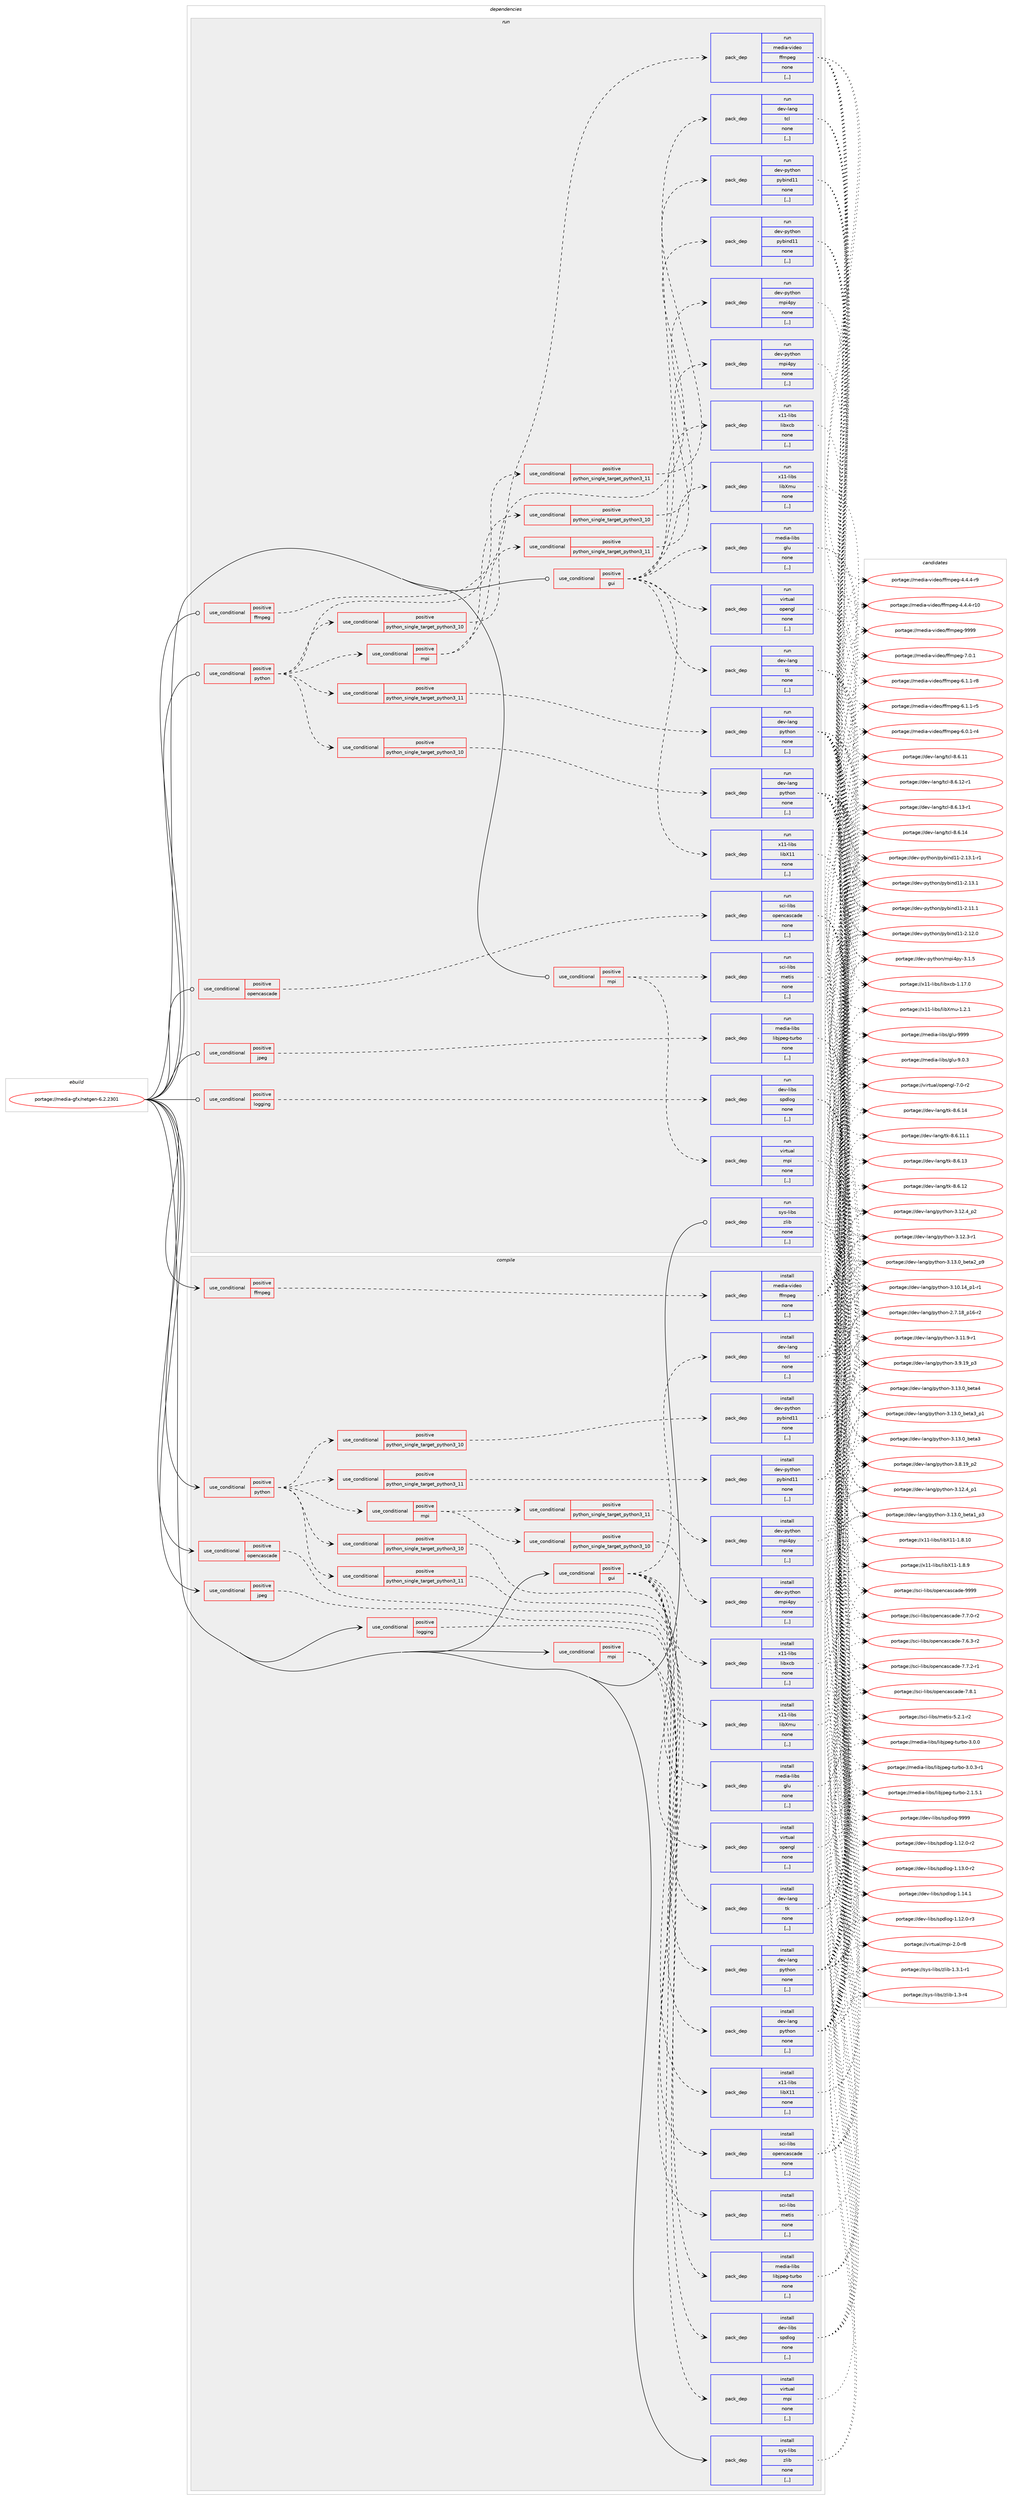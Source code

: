 digraph prolog {

# *************
# Graph options
# *************

newrank=true;
concentrate=true;
compound=true;
graph [rankdir=LR,fontname=Helvetica,fontsize=10,ranksep=1.5];#, ranksep=2.5, nodesep=0.2];
edge  [arrowhead=vee];
node  [fontname=Helvetica,fontsize=10];

# **********
# The ebuild
# **********

subgraph cluster_leftcol {
color=gray;
label=<<i>ebuild</i>>;
id [label="portage://media-gfx/netgen-6.2.2301", color=red, width=4, href="../media-gfx/netgen-6.2.2301.svg"];
}

# ****************
# The dependencies
# ****************

subgraph cluster_midcol {
color=gray;
label=<<i>dependencies</i>>;
subgraph cluster_compile {
fillcolor="#eeeeee";
style=filled;
label=<<i>compile</i>>;
subgraph cond73770 {
dependency292625 [label=<<TABLE BORDER="0" CELLBORDER="1" CELLSPACING="0" CELLPADDING="4"><TR><TD ROWSPAN="3" CELLPADDING="10">use_conditional</TD></TR><TR><TD>positive</TD></TR><TR><TD>ffmpeg</TD></TR></TABLE>>, shape=none, color=red];
subgraph pack216508 {
dependency292626 [label=<<TABLE BORDER="0" CELLBORDER="1" CELLSPACING="0" CELLPADDING="4" WIDTH="220"><TR><TD ROWSPAN="6" CELLPADDING="30">pack_dep</TD></TR><TR><TD WIDTH="110">install</TD></TR><TR><TD>media-video</TD></TR><TR><TD>ffmpeg</TD></TR><TR><TD>none</TD></TR><TR><TD>[,,]</TD></TR></TABLE>>, shape=none, color=blue];
}
dependency292625:e -> dependency292626:w [weight=20,style="dashed",arrowhead="vee"];
}
id:e -> dependency292625:w [weight=20,style="solid",arrowhead="vee"];
subgraph cond73771 {
dependency292627 [label=<<TABLE BORDER="0" CELLBORDER="1" CELLSPACING="0" CELLPADDING="4"><TR><TD ROWSPAN="3" CELLPADDING="10">use_conditional</TD></TR><TR><TD>positive</TD></TR><TR><TD>gui</TD></TR></TABLE>>, shape=none, color=red];
subgraph pack216509 {
dependency292628 [label=<<TABLE BORDER="0" CELLBORDER="1" CELLSPACING="0" CELLPADDING="4" WIDTH="220"><TR><TD ROWSPAN="6" CELLPADDING="30">pack_dep</TD></TR><TR><TD WIDTH="110">install</TD></TR><TR><TD>dev-lang</TD></TR><TR><TD>tcl</TD></TR><TR><TD>none</TD></TR><TR><TD>[,,]</TD></TR></TABLE>>, shape=none, color=blue];
}
dependency292627:e -> dependency292628:w [weight=20,style="dashed",arrowhead="vee"];
subgraph pack216510 {
dependency292629 [label=<<TABLE BORDER="0" CELLBORDER="1" CELLSPACING="0" CELLPADDING="4" WIDTH="220"><TR><TD ROWSPAN="6" CELLPADDING="30">pack_dep</TD></TR><TR><TD WIDTH="110">install</TD></TR><TR><TD>dev-lang</TD></TR><TR><TD>tk</TD></TR><TR><TD>none</TD></TR><TR><TD>[,,]</TD></TR></TABLE>>, shape=none, color=blue];
}
dependency292627:e -> dependency292629:w [weight=20,style="dashed",arrowhead="vee"];
subgraph pack216511 {
dependency292630 [label=<<TABLE BORDER="0" CELLBORDER="1" CELLSPACING="0" CELLPADDING="4" WIDTH="220"><TR><TD ROWSPAN="6" CELLPADDING="30">pack_dep</TD></TR><TR><TD WIDTH="110">install</TD></TR><TR><TD>media-libs</TD></TR><TR><TD>glu</TD></TR><TR><TD>none</TD></TR><TR><TD>[,,]</TD></TR></TABLE>>, shape=none, color=blue];
}
dependency292627:e -> dependency292630:w [weight=20,style="dashed",arrowhead="vee"];
subgraph pack216512 {
dependency292631 [label=<<TABLE BORDER="0" CELLBORDER="1" CELLSPACING="0" CELLPADDING="4" WIDTH="220"><TR><TD ROWSPAN="6" CELLPADDING="30">pack_dep</TD></TR><TR><TD WIDTH="110">install</TD></TR><TR><TD>virtual</TD></TR><TR><TD>opengl</TD></TR><TR><TD>none</TD></TR><TR><TD>[,,]</TD></TR></TABLE>>, shape=none, color=blue];
}
dependency292627:e -> dependency292631:w [weight=20,style="dashed",arrowhead="vee"];
subgraph pack216513 {
dependency292632 [label=<<TABLE BORDER="0" CELLBORDER="1" CELLSPACING="0" CELLPADDING="4" WIDTH="220"><TR><TD ROWSPAN="6" CELLPADDING="30">pack_dep</TD></TR><TR><TD WIDTH="110">install</TD></TR><TR><TD>x11-libs</TD></TR><TR><TD>libX11</TD></TR><TR><TD>none</TD></TR><TR><TD>[,,]</TD></TR></TABLE>>, shape=none, color=blue];
}
dependency292627:e -> dependency292632:w [weight=20,style="dashed",arrowhead="vee"];
subgraph pack216514 {
dependency292633 [label=<<TABLE BORDER="0" CELLBORDER="1" CELLSPACING="0" CELLPADDING="4" WIDTH="220"><TR><TD ROWSPAN="6" CELLPADDING="30">pack_dep</TD></TR><TR><TD WIDTH="110">install</TD></TR><TR><TD>x11-libs</TD></TR><TR><TD>libXmu</TD></TR><TR><TD>none</TD></TR><TR><TD>[,,]</TD></TR></TABLE>>, shape=none, color=blue];
}
dependency292627:e -> dependency292633:w [weight=20,style="dashed",arrowhead="vee"];
subgraph pack216515 {
dependency292634 [label=<<TABLE BORDER="0" CELLBORDER="1" CELLSPACING="0" CELLPADDING="4" WIDTH="220"><TR><TD ROWSPAN="6" CELLPADDING="30">pack_dep</TD></TR><TR><TD WIDTH="110">install</TD></TR><TR><TD>x11-libs</TD></TR><TR><TD>libxcb</TD></TR><TR><TD>none</TD></TR><TR><TD>[,,]</TD></TR></TABLE>>, shape=none, color=blue];
}
dependency292627:e -> dependency292634:w [weight=20,style="dashed",arrowhead="vee"];
}
id:e -> dependency292627:w [weight=20,style="solid",arrowhead="vee"];
subgraph cond73772 {
dependency292635 [label=<<TABLE BORDER="0" CELLBORDER="1" CELLSPACING="0" CELLPADDING="4"><TR><TD ROWSPAN="3" CELLPADDING="10">use_conditional</TD></TR><TR><TD>positive</TD></TR><TR><TD>jpeg</TD></TR></TABLE>>, shape=none, color=red];
subgraph pack216516 {
dependency292636 [label=<<TABLE BORDER="0" CELLBORDER="1" CELLSPACING="0" CELLPADDING="4" WIDTH="220"><TR><TD ROWSPAN="6" CELLPADDING="30">pack_dep</TD></TR><TR><TD WIDTH="110">install</TD></TR><TR><TD>media-libs</TD></TR><TR><TD>libjpeg-turbo</TD></TR><TR><TD>none</TD></TR><TR><TD>[,,]</TD></TR></TABLE>>, shape=none, color=blue];
}
dependency292635:e -> dependency292636:w [weight=20,style="dashed",arrowhead="vee"];
}
id:e -> dependency292635:w [weight=20,style="solid",arrowhead="vee"];
subgraph cond73773 {
dependency292637 [label=<<TABLE BORDER="0" CELLBORDER="1" CELLSPACING="0" CELLPADDING="4"><TR><TD ROWSPAN="3" CELLPADDING="10">use_conditional</TD></TR><TR><TD>positive</TD></TR><TR><TD>logging</TD></TR></TABLE>>, shape=none, color=red];
subgraph pack216517 {
dependency292638 [label=<<TABLE BORDER="0" CELLBORDER="1" CELLSPACING="0" CELLPADDING="4" WIDTH="220"><TR><TD ROWSPAN="6" CELLPADDING="30">pack_dep</TD></TR><TR><TD WIDTH="110">install</TD></TR><TR><TD>dev-libs</TD></TR><TR><TD>spdlog</TD></TR><TR><TD>none</TD></TR><TR><TD>[,,]</TD></TR></TABLE>>, shape=none, color=blue];
}
dependency292637:e -> dependency292638:w [weight=20,style="dashed",arrowhead="vee"];
}
id:e -> dependency292637:w [weight=20,style="solid",arrowhead="vee"];
subgraph cond73774 {
dependency292639 [label=<<TABLE BORDER="0" CELLBORDER="1" CELLSPACING="0" CELLPADDING="4"><TR><TD ROWSPAN="3" CELLPADDING="10">use_conditional</TD></TR><TR><TD>positive</TD></TR><TR><TD>mpi</TD></TR></TABLE>>, shape=none, color=red];
subgraph pack216518 {
dependency292640 [label=<<TABLE BORDER="0" CELLBORDER="1" CELLSPACING="0" CELLPADDING="4" WIDTH="220"><TR><TD ROWSPAN="6" CELLPADDING="30">pack_dep</TD></TR><TR><TD WIDTH="110">install</TD></TR><TR><TD>sci-libs</TD></TR><TR><TD>metis</TD></TR><TR><TD>none</TD></TR><TR><TD>[,,]</TD></TR></TABLE>>, shape=none, color=blue];
}
dependency292639:e -> dependency292640:w [weight=20,style="dashed",arrowhead="vee"];
subgraph pack216519 {
dependency292641 [label=<<TABLE BORDER="0" CELLBORDER="1" CELLSPACING="0" CELLPADDING="4" WIDTH="220"><TR><TD ROWSPAN="6" CELLPADDING="30">pack_dep</TD></TR><TR><TD WIDTH="110">install</TD></TR><TR><TD>virtual</TD></TR><TR><TD>mpi</TD></TR><TR><TD>none</TD></TR><TR><TD>[,,]</TD></TR></TABLE>>, shape=none, color=blue];
}
dependency292639:e -> dependency292641:w [weight=20,style="dashed",arrowhead="vee"];
}
id:e -> dependency292639:w [weight=20,style="solid",arrowhead="vee"];
subgraph cond73775 {
dependency292642 [label=<<TABLE BORDER="0" CELLBORDER="1" CELLSPACING="0" CELLPADDING="4"><TR><TD ROWSPAN="3" CELLPADDING="10">use_conditional</TD></TR><TR><TD>positive</TD></TR><TR><TD>opencascade</TD></TR></TABLE>>, shape=none, color=red];
subgraph pack216520 {
dependency292643 [label=<<TABLE BORDER="0" CELLBORDER="1" CELLSPACING="0" CELLPADDING="4" WIDTH="220"><TR><TD ROWSPAN="6" CELLPADDING="30">pack_dep</TD></TR><TR><TD WIDTH="110">install</TD></TR><TR><TD>sci-libs</TD></TR><TR><TD>opencascade</TD></TR><TR><TD>none</TD></TR><TR><TD>[,,]</TD></TR></TABLE>>, shape=none, color=blue];
}
dependency292642:e -> dependency292643:w [weight=20,style="dashed",arrowhead="vee"];
}
id:e -> dependency292642:w [weight=20,style="solid",arrowhead="vee"];
subgraph cond73776 {
dependency292644 [label=<<TABLE BORDER="0" CELLBORDER="1" CELLSPACING="0" CELLPADDING="4"><TR><TD ROWSPAN="3" CELLPADDING="10">use_conditional</TD></TR><TR><TD>positive</TD></TR><TR><TD>python</TD></TR></TABLE>>, shape=none, color=red];
subgraph cond73777 {
dependency292645 [label=<<TABLE BORDER="0" CELLBORDER="1" CELLSPACING="0" CELLPADDING="4"><TR><TD ROWSPAN="3" CELLPADDING="10">use_conditional</TD></TR><TR><TD>positive</TD></TR><TR><TD>python_single_target_python3_10</TD></TR></TABLE>>, shape=none, color=red];
subgraph pack216521 {
dependency292646 [label=<<TABLE BORDER="0" CELLBORDER="1" CELLSPACING="0" CELLPADDING="4" WIDTH="220"><TR><TD ROWSPAN="6" CELLPADDING="30">pack_dep</TD></TR><TR><TD WIDTH="110">install</TD></TR><TR><TD>dev-lang</TD></TR><TR><TD>python</TD></TR><TR><TD>none</TD></TR><TR><TD>[,,]</TD></TR></TABLE>>, shape=none, color=blue];
}
dependency292645:e -> dependency292646:w [weight=20,style="dashed",arrowhead="vee"];
}
dependency292644:e -> dependency292645:w [weight=20,style="dashed",arrowhead="vee"];
subgraph cond73778 {
dependency292647 [label=<<TABLE BORDER="0" CELLBORDER="1" CELLSPACING="0" CELLPADDING="4"><TR><TD ROWSPAN="3" CELLPADDING="10">use_conditional</TD></TR><TR><TD>positive</TD></TR><TR><TD>python_single_target_python3_11</TD></TR></TABLE>>, shape=none, color=red];
subgraph pack216522 {
dependency292648 [label=<<TABLE BORDER="0" CELLBORDER="1" CELLSPACING="0" CELLPADDING="4" WIDTH="220"><TR><TD ROWSPAN="6" CELLPADDING="30">pack_dep</TD></TR><TR><TD WIDTH="110">install</TD></TR><TR><TD>dev-lang</TD></TR><TR><TD>python</TD></TR><TR><TD>none</TD></TR><TR><TD>[,,]</TD></TR></TABLE>>, shape=none, color=blue];
}
dependency292647:e -> dependency292648:w [weight=20,style="dashed",arrowhead="vee"];
}
dependency292644:e -> dependency292647:w [weight=20,style="dashed",arrowhead="vee"];
subgraph cond73779 {
dependency292649 [label=<<TABLE BORDER="0" CELLBORDER="1" CELLSPACING="0" CELLPADDING="4"><TR><TD ROWSPAN="3" CELLPADDING="10">use_conditional</TD></TR><TR><TD>positive</TD></TR><TR><TD>python_single_target_python3_10</TD></TR></TABLE>>, shape=none, color=red];
subgraph pack216523 {
dependency292650 [label=<<TABLE BORDER="0" CELLBORDER="1" CELLSPACING="0" CELLPADDING="4" WIDTH="220"><TR><TD ROWSPAN="6" CELLPADDING="30">pack_dep</TD></TR><TR><TD WIDTH="110">install</TD></TR><TR><TD>dev-python</TD></TR><TR><TD>pybind11</TD></TR><TR><TD>none</TD></TR><TR><TD>[,,]</TD></TR></TABLE>>, shape=none, color=blue];
}
dependency292649:e -> dependency292650:w [weight=20,style="dashed",arrowhead="vee"];
}
dependency292644:e -> dependency292649:w [weight=20,style="dashed",arrowhead="vee"];
subgraph cond73780 {
dependency292651 [label=<<TABLE BORDER="0" CELLBORDER="1" CELLSPACING="0" CELLPADDING="4"><TR><TD ROWSPAN="3" CELLPADDING="10">use_conditional</TD></TR><TR><TD>positive</TD></TR><TR><TD>python_single_target_python3_11</TD></TR></TABLE>>, shape=none, color=red];
subgraph pack216524 {
dependency292652 [label=<<TABLE BORDER="0" CELLBORDER="1" CELLSPACING="0" CELLPADDING="4" WIDTH="220"><TR><TD ROWSPAN="6" CELLPADDING="30">pack_dep</TD></TR><TR><TD WIDTH="110">install</TD></TR><TR><TD>dev-python</TD></TR><TR><TD>pybind11</TD></TR><TR><TD>none</TD></TR><TR><TD>[,,]</TD></TR></TABLE>>, shape=none, color=blue];
}
dependency292651:e -> dependency292652:w [weight=20,style="dashed",arrowhead="vee"];
}
dependency292644:e -> dependency292651:w [weight=20,style="dashed",arrowhead="vee"];
subgraph cond73781 {
dependency292653 [label=<<TABLE BORDER="0" CELLBORDER="1" CELLSPACING="0" CELLPADDING="4"><TR><TD ROWSPAN="3" CELLPADDING="10">use_conditional</TD></TR><TR><TD>positive</TD></TR><TR><TD>mpi</TD></TR></TABLE>>, shape=none, color=red];
subgraph cond73782 {
dependency292654 [label=<<TABLE BORDER="0" CELLBORDER="1" CELLSPACING="0" CELLPADDING="4"><TR><TD ROWSPAN="3" CELLPADDING="10">use_conditional</TD></TR><TR><TD>positive</TD></TR><TR><TD>python_single_target_python3_10</TD></TR></TABLE>>, shape=none, color=red];
subgraph pack216525 {
dependency292655 [label=<<TABLE BORDER="0" CELLBORDER="1" CELLSPACING="0" CELLPADDING="4" WIDTH="220"><TR><TD ROWSPAN="6" CELLPADDING="30">pack_dep</TD></TR><TR><TD WIDTH="110">install</TD></TR><TR><TD>dev-python</TD></TR><TR><TD>mpi4py</TD></TR><TR><TD>none</TD></TR><TR><TD>[,,]</TD></TR></TABLE>>, shape=none, color=blue];
}
dependency292654:e -> dependency292655:w [weight=20,style="dashed",arrowhead="vee"];
}
dependency292653:e -> dependency292654:w [weight=20,style="dashed",arrowhead="vee"];
subgraph cond73783 {
dependency292656 [label=<<TABLE BORDER="0" CELLBORDER="1" CELLSPACING="0" CELLPADDING="4"><TR><TD ROWSPAN="3" CELLPADDING="10">use_conditional</TD></TR><TR><TD>positive</TD></TR><TR><TD>python_single_target_python3_11</TD></TR></TABLE>>, shape=none, color=red];
subgraph pack216526 {
dependency292657 [label=<<TABLE BORDER="0" CELLBORDER="1" CELLSPACING="0" CELLPADDING="4" WIDTH="220"><TR><TD ROWSPAN="6" CELLPADDING="30">pack_dep</TD></TR><TR><TD WIDTH="110">install</TD></TR><TR><TD>dev-python</TD></TR><TR><TD>mpi4py</TD></TR><TR><TD>none</TD></TR><TR><TD>[,,]</TD></TR></TABLE>>, shape=none, color=blue];
}
dependency292656:e -> dependency292657:w [weight=20,style="dashed",arrowhead="vee"];
}
dependency292653:e -> dependency292656:w [weight=20,style="dashed",arrowhead="vee"];
}
dependency292644:e -> dependency292653:w [weight=20,style="dashed",arrowhead="vee"];
}
id:e -> dependency292644:w [weight=20,style="solid",arrowhead="vee"];
subgraph pack216527 {
dependency292658 [label=<<TABLE BORDER="0" CELLBORDER="1" CELLSPACING="0" CELLPADDING="4" WIDTH="220"><TR><TD ROWSPAN="6" CELLPADDING="30">pack_dep</TD></TR><TR><TD WIDTH="110">install</TD></TR><TR><TD>sys-libs</TD></TR><TR><TD>zlib</TD></TR><TR><TD>none</TD></TR><TR><TD>[,,]</TD></TR></TABLE>>, shape=none, color=blue];
}
id:e -> dependency292658:w [weight=20,style="solid",arrowhead="vee"];
}
subgraph cluster_compileandrun {
fillcolor="#eeeeee";
style=filled;
label=<<i>compile and run</i>>;
}
subgraph cluster_run {
fillcolor="#eeeeee";
style=filled;
label=<<i>run</i>>;
subgraph cond73784 {
dependency292659 [label=<<TABLE BORDER="0" CELLBORDER="1" CELLSPACING="0" CELLPADDING="4"><TR><TD ROWSPAN="3" CELLPADDING="10">use_conditional</TD></TR><TR><TD>positive</TD></TR><TR><TD>ffmpeg</TD></TR></TABLE>>, shape=none, color=red];
subgraph pack216528 {
dependency292660 [label=<<TABLE BORDER="0" CELLBORDER="1" CELLSPACING="0" CELLPADDING="4" WIDTH="220"><TR><TD ROWSPAN="6" CELLPADDING="30">pack_dep</TD></TR><TR><TD WIDTH="110">run</TD></TR><TR><TD>media-video</TD></TR><TR><TD>ffmpeg</TD></TR><TR><TD>none</TD></TR><TR><TD>[,,]</TD></TR></TABLE>>, shape=none, color=blue];
}
dependency292659:e -> dependency292660:w [weight=20,style="dashed",arrowhead="vee"];
}
id:e -> dependency292659:w [weight=20,style="solid",arrowhead="odot"];
subgraph cond73785 {
dependency292661 [label=<<TABLE BORDER="0" CELLBORDER="1" CELLSPACING="0" CELLPADDING="4"><TR><TD ROWSPAN="3" CELLPADDING="10">use_conditional</TD></TR><TR><TD>positive</TD></TR><TR><TD>gui</TD></TR></TABLE>>, shape=none, color=red];
subgraph pack216529 {
dependency292662 [label=<<TABLE BORDER="0" CELLBORDER="1" CELLSPACING="0" CELLPADDING="4" WIDTH="220"><TR><TD ROWSPAN="6" CELLPADDING="30">pack_dep</TD></TR><TR><TD WIDTH="110">run</TD></TR><TR><TD>dev-lang</TD></TR><TR><TD>tcl</TD></TR><TR><TD>none</TD></TR><TR><TD>[,,]</TD></TR></TABLE>>, shape=none, color=blue];
}
dependency292661:e -> dependency292662:w [weight=20,style="dashed",arrowhead="vee"];
subgraph pack216530 {
dependency292663 [label=<<TABLE BORDER="0" CELLBORDER="1" CELLSPACING="0" CELLPADDING="4" WIDTH="220"><TR><TD ROWSPAN="6" CELLPADDING="30">pack_dep</TD></TR><TR><TD WIDTH="110">run</TD></TR><TR><TD>dev-lang</TD></TR><TR><TD>tk</TD></TR><TR><TD>none</TD></TR><TR><TD>[,,]</TD></TR></TABLE>>, shape=none, color=blue];
}
dependency292661:e -> dependency292663:w [weight=20,style="dashed",arrowhead="vee"];
subgraph pack216531 {
dependency292664 [label=<<TABLE BORDER="0" CELLBORDER="1" CELLSPACING="0" CELLPADDING="4" WIDTH="220"><TR><TD ROWSPAN="6" CELLPADDING="30">pack_dep</TD></TR><TR><TD WIDTH="110">run</TD></TR><TR><TD>media-libs</TD></TR><TR><TD>glu</TD></TR><TR><TD>none</TD></TR><TR><TD>[,,]</TD></TR></TABLE>>, shape=none, color=blue];
}
dependency292661:e -> dependency292664:w [weight=20,style="dashed",arrowhead="vee"];
subgraph pack216532 {
dependency292665 [label=<<TABLE BORDER="0" CELLBORDER="1" CELLSPACING="0" CELLPADDING="4" WIDTH="220"><TR><TD ROWSPAN="6" CELLPADDING="30">pack_dep</TD></TR><TR><TD WIDTH="110">run</TD></TR><TR><TD>virtual</TD></TR><TR><TD>opengl</TD></TR><TR><TD>none</TD></TR><TR><TD>[,,]</TD></TR></TABLE>>, shape=none, color=blue];
}
dependency292661:e -> dependency292665:w [weight=20,style="dashed",arrowhead="vee"];
subgraph pack216533 {
dependency292666 [label=<<TABLE BORDER="0" CELLBORDER="1" CELLSPACING="0" CELLPADDING="4" WIDTH="220"><TR><TD ROWSPAN="6" CELLPADDING="30">pack_dep</TD></TR><TR><TD WIDTH="110">run</TD></TR><TR><TD>x11-libs</TD></TR><TR><TD>libX11</TD></TR><TR><TD>none</TD></TR><TR><TD>[,,]</TD></TR></TABLE>>, shape=none, color=blue];
}
dependency292661:e -> dependency292666:w [weight=20,style="dashed",arrowhead="vee"];
subgraph pack216534 {
dependency292667 [label=<<TABLE BORDER="0" CELLBORDER="1" CELLSPACING="0" CELLPADDING="4" WIDTH="220"><TR><TD ROWSPAN="6" CELLPADDING="30">pack_dep</TD></TR><TR><TD WIDTH="110">run</TD></TR><TR><TD>x11-libs</TD></TR><TR><TD>libXmu</TD></TR><TR><TD>none</TD></TR><TR><TD>[,,]</TD></TR></TABLE>>, shape=none, color=blue];
}
dependency292661:e -> dependency292667:w [weight=20,style="dashed",arrowhead="vee"];
subgraph pack216535 {
dependency292668 [label=<<TABLE BORDER="0" CELLBORDER="1" CELLSPACING="0" CELLPADDING="4" WIDTH="220"><TR><TD ROWSPAN="6" CELLPADDING="30">pack_dep</TD></TR><TR><TD WIDTH="110">run</TD></TR><TR><TD>x11-libs</TD></TR><TR><TD>libxcb</TD></TR><TR><TD>none</TD></TR><TR><TD>[,,]</TD></TR></TABLE>>, shape=none, color=blue];
}
dependency292661:e -> dependency292668:w [weight=20,style="dashed",arrowhead="vee"];
}
id:e -> dependency292661:w [weight=20,style="solid",arrowhead="odot"];
subgraph cond73786 {
dependency292669 [label=<<TABLE BORDER="0" CELLBORDER="1" CELLSPACING="0" CELLPADDING="4"><TR><TD ROWSPAN="3" CELLPADDING="10">use_conditional</TD></TR><TR><TD>positive</TD></TR><TR><TD>jpeg</TD></TR></TABLE>>, shape=none, color=red];
subgraph pack216536 {
dependency292670 [label=<<TABLE BORDER="0" CELLBORDER="1" CELLSPACING="0" CELLPADDING="4" WIDTH="220"><TR><TD ROWSPAN="6" CELLPADDING="30">pack_dep</TD></TR><TR><TD WIDTH="110">run</TD></TR><TR><TD>media-libs</TD></TR><TR><TD>libjpeg-turbo</TD></TR><TR><TD>none</TD></TR><TR><TD>[,,]</TD></TR></TABLE>>, shape=none, color=blue];
}
dependency292669:e -> dependency292670:w [weight=20,style="dashed",arrowhead="vee"];
}
id:e -> dependency292669:w [weight=20,style="solid",arrowhead="odot"];
subgraph cond73787 {
dependency292671 [label=<<TABLE BORDER="0" CELLBORDER="1" CELLSPACING="0" CELLPADDING="4"><TR><TD ROWSPAN="3" CELLPADDING="10">use_conditional</TD></TR><TR><TD>positive</TD></TR><TR><TD>logging</TD></TR></TABLE>>, shape=none, color=red];
subgraph pack216537 {
dependency292672 [label=<<TABLE BORDER="0" CELLBORDER="1" CELLSPACING="0" CELLPADDING="4" WIDTH="220"><TR><TD ROWSPAN="6" CELLPADDING="30">pack_dep</TD></TR><TR><TD WIDTH="110">run</TD></TR><TR><TD>dev-libs</TD></TR><TR><TD>spdlog</TD></TR><TR><TD>none</TD></TR><TR><TD>[,,]</TD></TR></TABLE>>, shape=none, color=blue];
}
dependency292671:e -> dependency292672:w [weight=20,style="dashed",arrowhead="vee"];
}
id:e -> dependency292671:w [weight=20,style="solid",arrowhead="odot"];
subgraph cond73788 {
dependency292673 [label=<<TABLE BORDER="0" CELLBORDER="1" CELLSPACING="0" CELLPADDING="4"><TR><TD ROWSPAN="3" CELLPADDING="10">use_conditional</TD></TR><TR><TD>positive</TD></TR><TR><TD>mpi</TD></TR></TABLE>>, shape=none, color=red];
subgraph pack216538 {
dependency292674 [label=<<TABLE BORDER="0" CELLBORDER="1" CELLSPACING="0" CELLPADDING="4" WIDTH="220"><TR><TD ROWSPAN="6" CELLPADDING="30">pack_dep</TD></TR><TR><TD WIDTH="110">run</TD></TR><TR><TD>sci-libs</TD></TR><TR><TD>metis</TD></TR><TR><TD>none</TD></TR><TR><TD>[,,]</TD></TR></TABLE>>, shape=none, color=blue];
}
dependency292673:e -> dependency292674:w [weight=20,style="dashed",arrowhead="vee"];
subgraph pack216539 {
dependency292675 [label=<<TABLE BORDER="0" CELLBORDER="1" CELLSPACING="0" CELLPADDING="4" WIDTH="220"><TR><TD ROWSPAN="6" CELLPADDING="30">pack_dep</TD></TR><TR><TD WIDTH="110">run</TD></TR><TR><TD>virtual</TD></TR><TR><TD>mpi</TD></TR><TR><TD>none</TD></TR><TR><TD>[,,]</TD></TR></TABLE>>, shape=none, color=blue];
}
dependency292673:e -> dependency292675:w [weight=20,style="dashed",arrowhead="vee"];
}
id:e -> dependency292673:w [weight=20,style="solid",arrowhead="odot"];
subgraph cond73789 {
dependency292676 [label=<<TABLE BORDER="0" CELLBORDER="1" CELLSPACING="0" CELLPADDING="4"><TR><TD ROWSPAN="3" CELLPADDING="10">use_conditional</TD></TR><TR><TD>positive</TD></TR><TR><TD>opencascade</TD></TR></TABLE>>, shape=none, color=red];
subgraph pack216540 {
dependency292677 [label=<<TABLE BORDER="0" CELLBORDER="1" CELLSPACING="0" CELLPADDING="4" WIDTH="220"><TR><TD ROWSPAN="6" CELLPADDING="30">pack_dep</TD></TR><TR><TD WIDTH="110">run</TD></TR><TR><TD>sci-libs</TD></TR><TR><TD>opencascade</TD></TR><TR><TD>none</TD></TR><TR><TD>[,,]</TD></TR></TABLE>>, shape=none, color=blue];
}
dependency292676:e -> dependency292677:w [weight=20,style="dashed",arrowhead="vee"];
}
id:e -> dependency292676:w [weight=20,style="solid",arrowhead="odot"];
subgraph cond73790 {
dependency292678 [label=<<TABLE BORDER="0" CELLBORDER="1" CELLSPACING="0" CELLPADDING="4"><TR><TD ROWSPAN="3" CELLPADDING="10">use_conditional</TD></TR><TR><TD>positive</TD></TR><TR><TD>python</TD></TR></TABLE>>, shape=none, color=red];
subgraph cond73791 {
dependency292679 [label=<<TABLE BORDER="0" CELLBORDER="1" CELLSPACING="0" CELLPADDING="4"><TR><TD ROWSPAN="3" CELLPADDING="10">use_conditional</TD></TR><TR><TD>positive</TD></TR><TR><TD>python_single_target_python3_10</TD></TR></TABLE>>, shape=none, color=red];
subgraph pack216541 {
dependency292680 [label=<<TABLE BORDER="0" CELLBORDER="1" CELLSPACING="0" CELLPADDING="4" WIDTH="220"><TR><TD ROWSPAN="6" CELLPADDING="30">pack_dep</TD></TR><TR><TD WIDTH="110">run</TD></TR><TR><TD>dev-lang</TD></TR><TR><TD>python</TD></TR><TR><TD>none</TD></TR><TR><TD>[,,]</TD></TR></TABLE>>, shape=none, color=blue];
}
dependency292679:e -> dependency292680:w [weight=20,style="dashed",arrowhead="vee"];
}
dependency292678:e -> dependency292679:w [weight=20,style="dashed",arrowhead="vee"];
subgraph cond73792 {
dependency292681 [label=<<TABLE BORDER="0" CELLBORDER="1" CELLSPACING="0" CELLPADDING="4"><TR><TD ROWSPAN="3" CELLPADDING="10">use_conditional</TD></TR><TR><TD>positive</TD></TR><TR><TD>python_single_target_python3_11</TD></TR></TABLE>>, shape=none, color=red];
subgraph pack216542 {
dependency292682 [label=<<TABLE BORDER="0" CELLBORDER="1" CELLSPACING="0" CELLPADDING="4" WIDTH="220"><TR><TD ROWSPAN="6" CELLPADDING="30">pack_dep</TD></TR><TR><TD WIDTH="110">run</TD></TR><TR><TD>dev-lang</TD></TR><TR><TD>python</TD></TR><TR><TD>none</TD></TR><TR><TD>[,,]</TD></TR></TABLE>>, shape=none, color=blue];
}
dependency292681:e -> dependency292682:w [weight=20,style="dashed",arrowhead="vee"];
}
dependency292678:e -> dependency292681:w [weight=20,style="dashed",arrowhead="vee"];
subgraph cond73793 {
dependency292683 [label=<<TABLE BORDER="0" CELLBORDER="1" CELLSPACING="0" CELLPADDING="4"><TR><TD ROWSPAN="3" CELLPADDING="10">use_conditional</TD></TR><TR><TD>positive</TD></TR><TR><TD>python_single_target_python3_10</TD></TR></TABLE>>, shape=none, color=red];
subgraph pack216543 {
dependency292684 [label=<<TABLE BORDER="0" CELLBORDER="1" CELLSPACING="0" CELLPADDING="4" WIDTH="220"><TR><TD ROWSPAN="6" CELLPADDING="30">pack_dep</TD></TR><TR><TD WIDTH="110">run</TD></TR><TR><TD>dev-python</TD></TR><TR><TD>pybind11</TD></TR><TR><TD>none</TD></TR><TR><TD>[,,]</TD></TR></TABLE>>, shape=none, color=blue];
}
dependency292683:e -> dependency292684:w [weight=20,style="dashed",arrowhead="vee"];
}
dependency292678:e -> dependency292683:w [weight=20,style="dashed",arrowhead="vee"];
subgraph cond73794 {
dependency292685 [label=<<TABLE BORDER="0" CELLBORDER="1" CELLSPACING="0" CELLPADDING="4"><TR><TD ROWSPAN="3" CELLPADDING="10">use_conditional</TD></TR><TR><TD>positive</TD></TR><TR><TD>python_single_target_python3_11</TD></TR></TABLE>>, shape=none, color=red];
subgraph pack216544 {
dependency292686 [label=<<TABLE BORDER="0" CELLBORDER="1" CELLSPACING="0" CELLPADDING="4" WIDTH="220"><TR><TD ROWSPAN="6" CELLPADDING="30">pack_dep</TD></TR><TR><TD WIDTH="110">run</TD></TR><TR><TD>dev-python</TD></TR><TR><TD>pybind11</TD></TR><TR><TD>none</TD></TR><TR><TD>[,,]</TD></TR></TABLE>>, shape=none, color=blue];
}
dependency292685:e -> dependency292686:w [weight=20,style="dashed",arrowhead="vee"];
}
dependency292678:e -> dependency292685:w [weight=20,style="dashed",arrowhead="vee"];
subgraph cond73795 {
dependency292687 [label=<<TABLE BORDER="0" CELLBORDER="1" CELLSPACING="0" CELLPADDING="4"><TR><TD ROWSPAN="3" CELLPADDING="10">use_conditional</TD></TR><TR><TD>positive</TD></TR><TR><TD>mpi</TD></TR></TABLE>>, shape=none, color=red];
subgraph cond73796 {
dependency292688 [label=<<TABLE BORDER="0" CELLBORDER="1" CELLSPACING="0" CELLPADDING="4"><TR><TD ROWSPAN="3" CELLPADDING="10">use_conditional</TD></TR><TR><TD>positive</TD></TR><TR><TD>python_single_target_python3_10</TD></TR></TABLE>>, shape=none, color=red];
subgraph pack216545 {
dependency292689 [label=<<TABLE BORDER="0" CELLBORDER="1" CELLSPACING="0" CELLPADDING="4" WIDTH="220"><TR><TD ROWSPAN="6" CELLPADDING="30">pack_dep</TD></TR><TR><TD WIDTH="110">run</TD></TR><TR><TD>dev-python</TD></TR><TR><TD>mpi4py</TD></TR><TR><TD>none</TD></TR><TR><TD>[,,]</TD></TR></TABLE>>, shape=none, color=blue];
}
dependency292688:e -> dependency292689:w [weight=20,style="dashed",arrowhead="vee"];
}
dependency292687:e -> dependency292688:w [weight=20,style="dashed",arrowhead="vee"];
subgraph cond73797 {
dependency292690 [label=<<TABLE BORDER="0" CELLBORDER="1" CELLSPACING="0" CELLPADDING="4"><TR><TD ROWSPAN="3" CELLPADDING="10">use_conditional</TD></TR><TR><TD>positive</TD></TR><TR><TD>python_single_target_python3_11</TD></TR></TABLE>>, shape=none, color=red];
subgraph pack216546 {
dependency292691 [label=<<TABLE BORDER="0" CELLBORDER="1" CELLSPACING="0" CELLPADDING="4" WIDTH="220"><TR><TD ROWSPAN="6" CELLPADDING="30">pack_dep</TD></TR><TR><TD WIDTH="110">run</TD></TR><TR><TD>dev-python</TD></TR><TR><TD>mpi4py</TD></TR><TR><TD>none</TD></TR><TR><TD>[,,]</TD></TR></TABLE>>, shape=none, color=blue];
}
dependency292690:e -> dependency292691:w [weight=20,style="dashed",arrowhead="vee"];
}
dependency292687:e -> dependency292690:w [weight=20,style="dashed",arrowhead="vee"];
}
dependency292678:e -> dependency292687:w [weight=20,style="dashed",arrowhead="vee"];
}
id:e -> dependency292678:w [weight=20,style="solid",arrowhead="odot"];
subgraph pack216547 {
dependency292692 [label=<<TABLE BORDER="0" CELLBORDER="1" CELLSPACING="0" CELLPADDING="4" WIDTH="220"><TR><TD ROWSPAN="6" CELLPADDING="30">pack_dep</TD></TR><TR><TD WIDTH="110">run</TD></TR><TR><TD>sys-libs</TD></TR><TR><TD>zlib</TD></TR><TR><TD>none</TD></TR><TR><TD>[,,]</TD></TR></TABLE>>, shape=none, color=blue];
}
id:e -> dependency292692:w [weight=20,style="solid",arrowhead="odot"];
}
}

# **************
# The candidates
# **************

subgraph cluster_choices {
rank=same;
color=gray;
label=<<i>candidates</i>>;

subgraph choice216508 {
color=black;
nodesep=1;
choice1091011001059745118105100101111471021021091121011034557575757 [label="portage://media-video/ffmpeg-9999", color=red, width=4,href="../media-video/ffmpeg-9999.svg"];
choice109101100105974511810510010111147102102109112101103455546484649 [label="portage://media-video/ffmpeg-7.0.1", color=red, width=4,href="../media-video/ffmpeg-7.0.1.svg"];
choice1091011001059745118105100101111471021021091121011034554464946494511456 [label="portage://media-video/ffmpeg-6.1.1-r8", color=red, width=4,href="../media-video/ffmpeg-6.1.1-r8.svg"];
choice1091011001059745118105100101111471021021091121011034554464946494511453 [label="portage://media-video/ffmpeg-6.1.1-r5", color=red, width=4,href="../media-video/ffmpeg-6.1.1-r5.svg"];
choice1091011001059745118105100101111471021021091121011034554464846494511452 [label="portage://media-video/ffmpeg-6.0.1-r4", color=red, width=4,href="../media-video/ffmpeg-6.0.1-r4.svg"];
choice1091011001059745118105100101111471021021091121011034552465246524511457 [label="portage://media-video/ffmpeg-4.4.4-r9", color=red, width=4,href="../media-video/ffmpeg-4.4.4-r9.svg"];
choice109101100105974511810510010111147102102109112101103455246524652451144948 [label="portage://media-video/ffmpeg-4.4.4-r10", color=red, width=4,href="../media-video/ffmpeg-4.4.4-r10.svg"];
dependency292626:e -> choice1091011001059745118105100101111471021021091121011034557575757:w [style=dotted,weight="100"];
dependency292626:e -> choice109101100105974511810510010111147102102109112101103455546484649:w [style=dotted,weight="100"];
dependency292626:e -> choice1091011001059745118105100101111471021021091121011034554464946494511456:w [style=dotted,weight="100"];
dependency292626:e -> choice1091011001059745118105100101111471021021091121011034554464946494511453:w [style=dotted,weight="100"];
dependency292626:e -> choice1091011001059745118105100101111471021021091121011034554464846494511452:w [style=dotted,weight="100"];
dependency292626:e -> choice1091011001059745118105100101111471021021091121011034552465246524511457:w [style=dotted,weight="100"];
dependency292626:e -> choice109101100105974511810510010111147102102109112101103455246524652451144948:w [style=dotted,weight="100"];
}
subgraph choice216509 {
color=black;
nodesep=1;
choice1001011184510897110103471169910845564654464952 [label="portage://dev-lang/tcl-8.6.14", color=red, width=4,href="../dev-lang/tcl-8.6.14.svg"];
choice10010111845108971101034711699108455646544649514511449 [label="portage://dev-lang/tcl-8.6.13-r1", color=red, width=4,href="../dev-lang/tcl-8.6.13-r1.svg"];
choice10010111845108971101034711699108455646544649504511449 [label="portage://dev-lang/tcl-8.6.12-r1", color=red, width=4,href="../dev-lang/tcl-8.6.12-r1.svg"];
choice1001011184510897110103471169910845564654464949 [label="portage://dev-lang/tcl-8.6.11", color=red, width=4,href="../dev-lang/tcl-8.6.11.svg"];
dependency292628:e -> choice1001011184510897110103471169910845564654464952:w [style=dotted,weight="100"];
dependency292628:e -> choice10010111845108971101034711699108455646544649514511449:w [style=dotted,weight="100"];
dependency292628:e -> choice10010111845108971101034711699108455646544649504511449:w [style=dotted,weight="100"];
dependency292628:e -> choice1001011184510897110103471169910845564654464949:w [style=dotted,weight="100"];
}
subgraph choice216510 {
color=black;
nodesep=1;
choice10010111845108971101034711610745564654464952 [label="portage://dev-lang/tk-8.6.14", color=red, width=4,href="../dev-lang/tk-8.6.14.svg"];
choice10010111845108971101034711610745564654464951 [label="portage://dev-lang/tk-8.6.13", color=red, width=4,href="../dev-lang/tk-8.6.13.svg"];
choice10010111845108971101034711610745564654464950 [label="portage://dev-lang/tk-8.6.12", color=red, width=4,href="../dev-lang/tk-8.6.12.svg"];
choice100101118451089711010347116107455646544649494649 [label="portage://dev-lang/tk-8.6.11.1", color=red, width=4,href="../dev-lang/tk-8.6.11.1.svg"];
dependency292629:e -> choice10010111845108971101034711610745564654464952:w [style=dotted,weight="100"];
dependency292629:e -> choice10010111845108971101034711610745564654464951:w [style=dotted,weight="100"];
dependency292629:e -> choice10010111845108971101034711610745564654464950:w [style=dotted,weight="100"];
dependency292629:e -> choice100101118451089711010347116107455646544649494649:w [style=dotted,weight="100"];
}
subgraph choice216511 {
color=black;
nodesep=1;
choice109101100105974510810598115471031081174557575757 [label="portage://media-libs/glu-9999", color=red, width=4,href="../media-libs/glu-9999.svg"];
choice10910110010597451081059811547103108117455746484651 [label="portage://media-libs/glu-9.0.3", color=red, width=4,href="../media-libs/glu-9.0.3.svg"];
dependency292630:e -> choice109101100105974510810598115471031081174557575757:w [style=dotted,weight="100"];
dependency292630:e -> choice10910110010597451081059811547103108117455746484651:w [style=dotted,weight="100"];
}
subgraph choice216512 {
color=black;
nodesep=1;
choice1181051141161179710847111112101110103108455546484511450 [label="portage://virtual/opengl-7.0-r2", color=red, width=4,href="../virtual/opengl-7.0-r2.svg"];
dependency292631:e -> choice1181051141161179710847111112101110103108455546484511450:w [style=dotted,weight="100"];
}
subgraph choice216513 {
color=black;
nodesep=1;
choice12049494510810598115471081059888494945494656464948 [label="portage://x11-libs/libX11-1.8.10", color=red, width=4,href="../x11-libs/libX11-1.8.10.svg"];
choice120494945108105981154710810598884949454946564657 [label="portage://x11-libs/libX11-1.8.9", color=red, width=4,href="../x11-libs/libX11-1.8.9.svg"];
dependency292632:e -> choice12049494510810598115471081059888494945494656464948:w [style=dotted,weight="100"];
dependency292632:e -> choice120494945108105981154710810598884949454946564657:w [style=dotted,weight="100"];
}
subgraph choice216514 {
color=black;
nodesep=1;
choice12049494510810598115471081059888109117454946504649 [label="portage://x11-libs/libXmu-1.2.1", color=red, width=4,href="../x11-libs/libXmu-1.2.1.svg"];
dependency292633:e -> choice12049494510810598115471081059888109117454946504649:w [style=dotted,weight="100"];
}
subgraph choice216515 {
color=black;
nodesep=1;
choice120494945108105981154710810598120999845494649554648 [label="portage://x11-libs/libxcb-1.17.0", color=red, width=4,href="../x11-libs/libxcb-1.17.0.svg"];
dependency292634:e -> choice120494945108105981154710810598120999845494649554648:w [style=dotted,weight="100"];
}
subgraph choice216516 {
color=black;
nodesep=1;
choice109101100105974510810598115471081059810611210110345116117114981114551464846514511449 [label="portage://media-libs/libjpeg-turbo-3.0.3-r1", color=red, width=4,href="../media-libs/libjpeg-turbo-3.0.3-r1.svg"];
choice10910110010597451081059811547108105981061121011034511611711498111455146484648 [label="portage://media-libs/libjpeg-turbo-3.0.0", color=red, width=4,href="../media-libs/libjpeg-turbo-3.0.0.svg"];
choice109101100105974510810598115471081059810611210110345116117114981114550464946534649 [label="portage://media-libs/libjpeg-turbo-2.1.5.1", color=red, width=4,href="../media-libs/libjpeg-turbo-2.1.5.1.svg"];
dependency292636:e -> choice109101100105974510810598115471081059810611210110345116117114981114551464846514511449:w [style=dotted,weight="100"];
dependency292636:e -> choice10910110010597451081059811547108105981061121011034511611711498111455146484648:w [style=dotted,weight="100"];
dependency292636:e -> choice109101100105974510810598115471081059810611210110345116117114981114550464946534649:w [style=dotted,weight="100"];
}
subgraph choice216517 {
color=black;
nodesep=1;
choice1001011184510810598115471151121001081111034557575757 [label="portage://dev-libs/spdlog-9999", color=red, width=4,href="../dev-libs/spdlog-9999.svg"];
choice10010111845108105981154711511210010811110345494649524649 [label="portage://dev-libs/spdlog-1.14.1", color=red, width=4,href="../dev-libs/spdlog-1.14.1.svg"];
choice100101118451081059811547115112100108111103454946495146484511450 [label="portage://dev-libs/spdlog-1.13.0-r2", color=red, width=4,href="../dev-libs/spdlog-1.13.0-r2.svg"];
choice100101118451081059811547115112100108111103454946495046484511451 [label="portage://dev-libs/spdlog-1.12.0-r3", color=red, width=4,href="../dev-libs/spdlog-1.12.0-r3.svg"];
choice100101118451081059811547115112100108111103454946495046484511450 [label="portage://dev-libs/spdlog-1.12.0-r2", color=red, width=4,href="../dev-libs/spdlog-1.12.0-r2.svg"];
dependency292638:e -> choice1001011184510810598115471151121001081111034557575757:w [style=dotted,weight="100"];
dependency292638:e -> choice10010111845108105981154711511210010811110345494649524649:w [style=dotted,weight="100"];
dependency292638:e -> choice100101118451081059811547115112100108111103454946495146484511450:w [style=dotted,weight="100"];
dependency292638:e -> choice100101118451081059811547115112100108111103454946495046484511451:w [style=dotted,weight="100"];
dependency292638:e -> choice100101118451081059811547115112100108111103454946495046484511450:w [style=dotted,weight="100"];
}
subgraph choice216518 {
color=black;
nodesep=1;
choice115991054510810598115471091011161051154553465046494511450 [label="portage://sci-libs/metis-5.2.1-r2", color=red, width=4,href="../sci-libs/metis-5.2.1-r2.svg"];
dependency292640:e -> choice115991054510810598115471091011161051154553465046494511450:w [style=dotted,weight="100"];
}
subgraph choice216519 {
color=black;
nodesep=1;
choice1181051141161179710847109112105455046484511456 [label="portage://virtual/mpi-2.0-r8", color=red, width=4,href="../virtual/mpi-2.0-r8.svg"];
dependency292641:e -> choice1181051141161179710847109112105455046484511456:w [style=dotted,weight="100"];
}
subgraph choice216520 {
color=black;
nodesep=1;
choice11599105451081059811547111112101110999711599971001014557575757 [label="portage://sci-libs/opencascade-9999", color=red, width=4,href="../sci-libs/opencascade-9999.svg"];
choice1159910545108105981154711111210111099971159997100101455546564649 [label="portage://sci-libs/opencascade-7.8.1", color=red, width=4,href="../sci-libs/opencascade-7.8.1.svg"];
choice11599105451081059811547111112101110999711599971001014555465546504511449 [label="portage://sci-libs/opencascade-7.7.2-r1", color=red, width=4,href="../sci-libs/opencascade-7.7.2-r1.svg"];
choice11599105451081059811547111112101110999711599971001014555465546484511450 [label="portage://sci-libs/opencascade-7.7.0-r2", color=red, width=4,href="../sci-libs/opencascade-7.7.0-r2.svg"];
choice11599105451081059811547111112101110999711599971001014555465446514511450 [label="portage://sci-libs/opencascade-7.6.3-r2", color=red, width=4,href="../sci-libs/opencascade-7.6.3-r2.svg"];
dependency292643:e -> choice11599105451081059811547111112101110999711599971001014557575757:w [style=dotted,weight="100"];
dependency292643:e -> choice1159910545108105981154711111210111099971159997100101455546564649:w [style=dotted,weight="100"];
dependency292643:e -> choice11599105451081059811547111112101110999711599971001014555465546504511449:w [style=dotted,weight="100"];
dependency292643:e -> choice11599105451081059811547111112101110999711599971001014555465546484511450:w [style=dotted,weight="100"];
dependency292643:e -> choice11599105451081059811547111112101110999711599971001014555465446514511450:w [style=dotted,weight="100"];
}
subgraph choice216521 {
color=black;
nodesep=1;
choice1001011184510897110103471121211161041111104551464951464895981011169752 [label="portage://dev-lang/python-3.13.0_beta4", color=red, width=4,href="../dev-lang/python-3.13.0_beta4.svg"];
choice10010111845108971101034711212111610411111045514649514648959810111697519511249 [label="portage://dev-lang/python-3.13.0_beta3_p1", color=red, width=4,href="../dev-lang/python-3.13.0_beta3_p1.svg"];
choice1001011184510897110103471121211161041111104551464951464895981011169751 [label="portage://dev-lang/python-3.13.0_beta3", color=red, width=4,href="../dev-lang/python-3.13.0_beta3.svg"];
choice10010111845108971101034711212111610411111045514649514648959810111697509511257 [label="portage://dev-lang/python-3.13.0_beta2_p9", color=red, width=4,href="../dev-lang/python-3.13.0_beta2_p9.svg"];
choice10010111845108971101034711212111610411111045514649514648959810111697499511251 [label="portage://dev-lang/python-3.13.0_beta1_p3", color=red, width=4,href="../dev-lang/python-3.13.0_beta1_p3.svg"];
choice100101118451089711010347112121116104111110455146495046529511250 [label="portage://dev-lang/python-3.12.4_p2", color=red, width=4,href="../dev-lang/python-3.12.4_p2.svg"];
choice100101118451089711010347112121116104111110455146495046529511249 [label="portage://dev-lang/python-3.12.4_p1", color=red, width=4,href="../dev-lang/python-3.12.4_p1.svg"];
choice100101118451089711010347112121116104111110455146495046514511449 [label="portage://dev-lang/python-3.12.3-r1", color=red, width=4,href="../dev-lang/python-3.12.3-r1.svg"];
choice100101118451089711010347112121116104111110455146494946574511449 [label="portage://dev-lang/python-3.11.9-r1", color=red, width=4,href="../dev-lang/python-3.11.9-r1.svg"];
choice100101118451089711010347112121116104111110455146494846495295112494511449 [label="portage://dev-lang/python-3.10.14_p1-r1", color=red, width=4,href="../dev-lang/python-3.10.14_p1-r1.svg"];
choice100101118451089711010347112121116104111110455146574649579511251 [label="portage://dev-lang/python-3.9.19_p3", color=red, width=4,href="../dev-lang/python-3.9.19_p3.svg"];
choice100101118451089711010347112121116104111110455146564649579511250 [label="portage://dev-lang/python-3.8.19_p2", color=red, width=4,href="../dev-lang/python-3.8.19_p2.svg"];
choice100101118451089711010347112121116104111110455046554649569511249544511450 [label="portage://dev-lang/python-2.7.18_p16-r2", color=red, width=4,href="../dev-lang/python-2.7.18_p16-r2.svg"];
dependency292646:e -> choice1001011184510897110103471121211161041111104551464951464895981011169752:w [style=dotted,weight="100"];
dependency292646:e -> choice10010111845108971101034711212111610411111045514649514648959810111697519511249:w [style=dotted,weight="100"];
dependency292646:e -> choice1001011184510897110103471121211161041111104551464951464895981011169751:w [style=dotted,weight="100"];
dependency292646:e -> choice10010111845108971101034711212111610411111045514649514648959810111697509511257:w [style=dotted,weight="100"];
dependency292646:e -> choice10010111845108971101034711212111610411111045514649514648959810111697499511251:w [style=dotted,weight="100"];
dependency292646:e -> choice100101118451089711010347112121116104111110455146495046529511250:w [style=dotted,weight="100"];
dependency292646:e -> choice100101118451089711010347112121116104111110455146495046529511249:w [style=dotted,weight="100"];
dependency292646:e -> choice100101118451089711010347112121116104111110455146495046514511449:w [style=dotted,weight="100"];
dependency292646:e -> choice100101118451089711010347112121116104111110455146494946574511449:w [style=dotted,weight="100"];
dependency292646:e -> choice100101118451089711010347112121116104111110455146494846495295112494511449:w [style=dotted,weight="100"];
dependency292646:e -> choice100101118451089711010347112121116104111110455146574649579511251:w [style=dotted,weight="100"];
dependency292646:e -> choice100101118451089711010347112121116104111110455146564649579511250:w [style=dotted,weight="100"];
dependency292646:e -> choice100101118451089711010347112121116104111110455046554649569511249544511450:w [style=dotted,weight="100"];
}
subgraph choice216522 {
color=black;
nodesep=1;
choice1001011184510897110103471121211161041111104551464951464895981011169752 [label="portage://dev-lang/python-3.13.0_beta4", color=red, width=4,href="../dev-lang/python-3.13.0_beta4.svg"];
choice10010111845108971101034711212111610411111045514649514648959810111697519511249 [label="portage://dev-lang/python-3.13.0_beta3_p1", color=red, width=4,href="../dev-lang/python-3.13.0_beta3_p1.svg"];
choice1001011184510897110103471121211161041111104551464951464895981011169751 [label="portage://dev-lang/python-3.13.0_beta3", color=red, width=4,href="../dev-lang/python-3.13.0_beta3.svg"];
choice10010111845108971101034711212111610411111045514649514648959810111697509511257 [label="portage://dev-lang/python-3.13.0_beta2_p9", color=red, width=4,href="../dev-lang/python-3.13.0_beta2_p9.svg"];
choice10010111845108971101034711212111610411111045514649514648959810111697499511251 [label="portage://dev-lang/python-3.13.0_beta1_p3", color=red, width=4,href="../dev-lang/python-3.13.0_beta1_p3.svg"];
choice100101118451089711010347112121116104111110455146495046529511250 [label="portage://dev-lang/python-3.12.4_p2", color=red, width=4,href="../dev-lang/python-3.12.4_p2.svg"];
choice100101118451089711010347112121116104111110455146495046529511249 [label="portage://dev-lang/python-3.12.4_p1", color=red, width=4,href="../dev-lang/python-3.12.4_p1.svg"];
choice100101118451089711010347112121116104111110455146495046514511449 [label="portage://dev-lang/python-3.12.3-r1", color=red, width=4,href="../dev-lang/python-3.12.3-r1.svg"];
choice100101118451089711010347112121116104111110455146494946574511449 [label="portage://dev-lang/python-3.11.9-r1", color=red, width=4,href="../dev-lang/python-3.11.9-r1.svg"];
choice100101118451089711010347112121116104111110455146494846495295112494511449 [label="portage://dev-lang/python-3.10.14_p1-r1", color=red, width=4,href="../dev-lang/python-3.10.14_p1-r1.svg"];
choice100101118451089711010347112121116104111110455146574649579511251 [label="portage://dev-lang/python-3.9.19_p3", color=red, width=4,href="../dev-lang/python-3.9.19_p3.svg"];
choice100101118451089711010347112121116104111110455146564649579511250 [label="portage://dev-lang/python-3.8.19_p2", color=red, width=4,href="../dev-lang/python-3.8.19_p2.svg"];
choice100101118451089711010347112121116104111110455046554649569511249544511450 [label="portage://dev-lang/python-2.7.18_p16-r2", color=red, width=4,href="../dev-lang/python-2.7.18_p16-r2.svg"];
dependency292648:e -> choice1001011184510897110103471121211161041111104551464951464895981011169752:w [style=dotted,weight="100"];
dependency292648:e -> choice10010111845108971101034711212111610411111045514649514648959810111697519511249:w [style=dotted,weight="100"];
dependency292648:e -> choice1001011184510897110103471121211161041111104551464951464895981011169751:w [style=dotted,weight="100"];
dependency292648:e -> choice10010111845108971101034711212111610411111045514649514648959810111697509511257:w [style=dotted,weight="100"];
dependency292648:e -> choice10010111845108971101034711212111610411111045514649514648959810111697499511251:w [style=dotted,weight="100"];
dependency292648:e -> choice100101118451089711010347112121116104111110455146495046529511250:w [style=dotted,weight="100"];
dependency292648:e -> choice100101118451089711010347112121116104111110455146495046529511249:w [style=dotted,weight="100"];
dependency292648:e -> choice100101118451089711010347112121116104111110455146495046514511449:w [style=dotted,weight="100"];
dependency292648:e -> choice100101118451089711010347112121116104111110455146494946574511449:w [style=dotted,weight="100"];
dependency292648:e -> choice100101118451089711010347112121116104111110455146494846495295112494511449:w [style=dotted,weight="100"];
dependency292648:e -> choice100101118451089711010347112121116104111110455146574649579511251:w [style=dotted,weight="100"];
dependency292648:e -> choice100101118451089711010347112121116104111110455146564649579511250:w [style=dotted,weight="100"];
dependency292648:e -> choice100101118451089711010347112121116104111110455046554649569511249544511450:w [style=dotted,weight="100"];
}
subgraph choice216523 {
color=black;
nodesep=1;
choice1001011184511212111610411111047112121981051101004949455046495146494511449 [label="portage://dev-python/pybind11-2.13.1-r1", color=red, width=4,href="../dev-python/pybind11-2.13.1-r1.svg"];
choice100101118451121211161041111104711212198105110100494945504649514649 [label="portage://dev-python/pybind11-2.13.1", color=red, width=4,href="../dev-python/pybind11-2.13.1.svg"];
choice100101118451121211161041111104711212198105110100494945504649504648 [label="portage://dev-python/pybind11-2.12.0", color=red, width=4,href="../dev-python/pybind11-2.12.0.svg"];
choice100101118451121211161041111104711212198105110100494945504649494649 [label="portage://dev-python/pybind11-2.11.1", color=red, width=4,href="../dev-python/pybind11-2.11.1.svg"];
dependency292650:e -> choice1001011184511212111610411111047112121981051101004949455046495146494511449:w [style=dotted,weight="100"];
dependency292650:e -> choice100101118451121211161041111104711212198105110100494945504649514649:w [style=dotted,weight="100"];
dependency292650:e -> choice100101118451121211161041111104711212198105110100494945504649504648:w [style=dotted,weight="100"];
dependency292650:e -> choice100101118451121211161041111104711212198105110100494945504649494649:w [style=dotted,weight="100"];
}
subgraph choice216524 {
color=black;
nodesep=1;
choice1001011184511212111610411111047112121981051101004949455046495146494511449 [label="portage://dev-python/pybind11-2.13.1-r1", color=red, width=4,href="../dev-python/pybind11-2.13.1-r1.svg"];
choice100101118451121211161041111104711212198105110100494945504649514649 [label="portage://dev-python/pybind11-2.13.1", color=red, width=4,href="../dev-python/pybind11-2.13.1.svg"];
choice100101118451121211161041111104711212198105110100494945504649504648 [label="portage://dev-python/pybind11-2.12.0", color=red, width=4,href="../dev-python/pybind11-2.12.0.svg"];
choice100101118451121211161041111104711212198105110100494945504649494649 [label="portage://dev-python/pybind11-2.11.1", color=red, width=4,href="../dev-python/pybind11-2.11.1.svg"];
dependency292652:e -> choice1001011184511212111610411111047112121981051101004949455046495146494511449:w [style=dotted,weight="100"];
dependency292652:e -> choice100101118451121211161041111104711212198105110100494945504649514649:w [style=dotted,weight="100"];
dependency292652:e -> choice100101118451121211161041111104711212198105110100494945504649504648:w [style=dotted,weight="100"];
dependency292652:e -> choice100101118451121211161041111104711212198105110100494945504649494649:w [style=dotted,weight="100"];
}
subgraph choice216525 {
color=black;
nodesep=1;
choice100101118451121211161041111104710911210552112121455146494653 [label="portage://dev-python/mpi4py-3.1.5", color=red, width=4,href="../dev-python/mpi4py-3.1.5.svg"];
dependency292655:e -> choice100101118451121211161041111104710911210552112121455146494653:w [style=dotted,weight="100"];
}
subgraph choice216526 {
color=black;
nodesep=1;
choice100101118451121211161041111104710911210552112121455146494653 [label="portage://dev-python/mpi4py-3.1.5", color=red, width=4,href="../dev-python/mpi4py-3.1.5.svg"];
dependency292657:e -> choice100101118451121211161041111104710911210552112121455146494653:w [style=dotted,weight="100"];
}
subgraph choice216527 {
color=black;
nodesep=1;
choice115121115451081059811547122108105984549465146494511449 [label="portage://sys-libs/zlib-1.3.1-r1", color=red, width=4,href="../sys-libs/zlib-1.3.1-r1.svg"];
choice11512111545108105981154712210810598454946514511452 [label="portage://sys-libs/zlib-1.3-r4", color=red, width=4,href="../sys-libs/zlib-1.3-r4.svg"];
dependency292658:e -> choice115121115451081059811547122108105984549465146494511449:w [style=dotted,weight="100"];
dependency292658:e -> choice11512111545108105981154712210810598454946514511452:w [style=dotted,weight="100"];
}
subgraph choice216528 {
color=black;
nodesep=1;
choice1091011001059745118105100101111471021021091121011034557575757 [label="portage://media-video/ffmpeg-9999", color=red, width=4,href="../media-video/ffmpeg-9999.svg"];
choice109101100105974511810510010111147102102109112101103455546484649 [label="portage://media-video/ffmpeg-7.0.1", color=red, width=4,href="../media-video/ffmpeg-7.0.1.svg"];
choice1091011001059745118105100101111471021021091121011034554464946494511456 [label="portage://media-video/ffmpeg-6.1.1-r8", color=red, width=4,href="../media-video/ffmpeg-6.1.1-r8.svg"];
choice1091011001059745118105100101111471021021091121011034554464946494511453 [label="portage://media-video/ffmpeg-6.1.1-r5", color=red, width=4,href="../media-video/ffmpeg-6.1.1-r5.svg"];
choice1091011001059745118105100101111471021021091121011034554464846494511452 [label="portage://media-video/ffmpeg-6.0.1-r4", color=red, width=4,href="../media-video/ffmpeg-6.0.1-r4.svg"];
choice1091011001059745118105100101111471021021091121011034552465246524511457 [label="portage://media-video/ffmpeg-4.4.4-r9", color=red, width=4,href="../media-video/ffmpeg-4.4.4-r9.svg"];
choice109101100105974511810510010111147102102109112101103455246524652451144948 [label="portage://media-video/ffmpeg-4.4.4-r10", color=red, width=4,href="../media-video/ffmpeg-4.4.4-r10.svg"];
dependency292660:e -> choice1091011001059745118105100101111471021021091121011034557575757:w [style=dotted,weight="100"];
dependency292660:e -> choice109101100105974511810510010111147102102109112101103455546484649:w [style=dotted,weight="100"];
dependency292660:e -> choice1091011001059745118105100101111471021021091121011034554464946494511456:w [style=dotted,weight="100"];
dependency292660:e -> choice1091011001059745118105100101111471021021091121011034554464946494511453:w [style=dotted,weight="100"];
dependency292660:e -> choice1091011001059745118105100101111471021021091121011034554464846494511452:w [style=dotted,weight="100"];
dependency292660:e -> choice1091011001059745118105100101111471021021091121011034552465246524511457:w [style=dotted,weight="100"];
dependency292660:e -> choice109101100105974511810510010111147102102109112101103455246524652451144948:w [style=dotted,weight="100"];
}
subgraph choice216529 {
color=black;
nodesep=1;
choice1001011184510897110103471169910845564654464952 [label="portage://dev-lang/tcl-8.6.14", color=red, width=4,href="../dev-lang/tcl-8.6.14.svg"];
choice10010111845108971101034711699108455646544649514511449 [label="portage://dev-lang/tcl-8.6.13-r1", color=red, width=4,href="../dev-lang/tcl-8.6.13-r1.svg"];
choice10010111845108971101034711699108455646544649504511449 [label="portage://dev-lang/tcl-8.6.12-r1", color=red, width=4,href="../dev-lang/tcl-8.6.12-r1.svg"];
choice1001011184510897110103471169910845564654464949 [label="portage://dev-lang/tcl-8.6.11", color=red, width=4,href="../dev-lang/tcl-8.6.11.svg"];
dependency292662:e -> choice1001011184510897110103471169910845564654464952:w [style=dotted,weight="100"];
dependency292662:e -> choice10010111845108971101034711699108455646544649514511449:w [style=dotted,weight="100"];
dependency292662:e -> choice10010111845108971101034711699108455646544649504511449:w [style=dotted,weight="100"];
dependency292662:e -> choice1001011184510897110103471169910845564654464949:w [style=dotted,weight="100"];
}
subgraph choice216530 {
color=black;
nodesep=1;
choice10010111845108971101034711610745564654464952 [label="portage://dev-lang/tk-8.6.14", color=red, width=4,href="../dev-lang/tk-8.6.14.svg"];
choice10010111845108971101034711610745564654464951 [label="portage://dev-lang/tk-8.6.13", color=red, width=4,href="../dev-lang/tk-8.6.13.svg"];
choice10010111845108971101034711610745564654464950 [label="portage://dev-lang/tk-8.6.12", color=red, width=4,href="../dev-lang/tk-8.6.12.svg"];
choice100101118451089711010347116107455646544649494649 [label="portage://dev-lang/tk-8.6.11.1", color=red, width=4,href="../dev-lang/tk-8.6.11.1.svg"];
dependency292663:e -> choice10010111845108971101034711610745564654464952:w [style=dotted,weight="100"];
dependency292663:e -> choice10010111845108971101034711610745564654464951:w [style=dotted,weight="100"];
dependency292663:e -> choice10010111845108971101034711610745564654464950:w [style=dotted,weight="100"];
dependency292663:e -> choice100101118451089711010347116107455646544649494649:w [style=dotted,weight="100"];
}
subgraph choice216531 {
color=black;
nodesep=1;
choice109101100105974510810598115471031081174557575757 [label="portage://media-libs/glu-9999", color=red, width=4,href="../media-libs/glu-9999.svg"];
choice10910110010597451081059811547103108117455746484651 [label="portage://media-libs/glu-9.0.3", color=red, width=4,href="../media-libs/glu-9.0.3.svg"];
dependency292664:e -> choice109101100105974510810598115471031081174557575757:w [style=dotted,weight="100"];
dependency292664:e -> choice10910110010597451081059811547103108117455746484651:w [style=dotted,weight="100"];
}
subgraph choice216532 {
color=black;
nodesep=1;
choice1181051141161179710847111112101110103108455546484511450 [label="portage://virtual/opengl-7.0-r2", color=red, width=4,href="../virtual/opengl-7.0-r2.svg"];
dependency292665:e -> choice1181051141161179710847111112101110103108455546484511450:w [style=dotted,weight="100"];
}
subgraph choice216533 {
color=black;
nodesep=1;
choice12049494510810598115471081059888494945494656464948 [label="portage://x11-libs/libX11-1.8.10", color=red, width=4,href="../x11-libs/libX11-1.8.10.svg"];
choice120494945108105981154710810598884949454946564657 [label="portage://x11-libs/libX11-1.8.9", color=red, width=4,href="../x11-libs/libX11-1.8.9.svg"];
dependency292666:e -> choice12049494510810598115471081059888494945494656464948:w [style=dotted,weight="100"];
dependency292666:e -> choice120494945108105981154710810598884949454946564657:w [style=dotted,weight="100"];
}
subgraph choice216534 {
color=black;
nodesep=1;
choice12049494510810598115471081059888109117454946504649 [label="portage://x11-libs/libXmu-1.2.1", color=red, width=4,href="../x11-libs/libXmu-1.2.1.svg"];
dependency292667:e -> choice12049494510810598115471081059888109117454946504649:w [style=dotted,weight="100"];
}
subgraph choice216535 {
color=black;
nodesep=1;
choice120494945108105981154710810598120999845494649554648 [label="portage://x11-libs/libxcb-1.17.0", color=red, width=4,href="../x11-libs/libxcb-1.17.0.svg"];
dependency292668:e -> choice120494945108105981154710810598120999845494649554648:w [style=dotted,weight="100"];
}
subgraph choice216536 {
color=black;
nodesep=1;
choice109101100105974510810598115471081059810611210110345116117114981114551464846514511449 [label="portage://media-libs/libjpeg-turbo-3.0.3-r1", color=red, width=4,href="../media-libs/libjpeg-turbo-3.0.3-r1.svg"];
choice10910110010597451081059811547108105981061121011034511611711498111455146484648 [label="portage://media-libs/libjpeg-turbo-3.0.0", color=red, width=4,href="../media-libs/libjpeg-turbo-3.0.0.svg"];
choice109101100105974510810598115471081059810611210110345116117114981114550464946534649 [label="portage://media-libs/libjpeg-turbo-2.1.5.1", color=red, width=4,href="../media-libs/libjpeg-turbo-2.1.5.1.svg"];
dependency292670:e -> choice109101100105974510810598115471081059810611210110345116117114981114551464846514511449:w [style=dotted,weight="100"];
dependency292670:e -> choice10910110010597451081059811547108105981061121011034511611711498111455146484648:w [style=dotted,weight="100"];
dependency292670:e -> choice109101100105974510810598115471081059810611210110345116117114981114550464946534649:w [style=dotted,weight="100"];
}
subgraph choice216537 {
color=black;
nodesep=1;
choice1001011184510810598115471151121001081111034557575757 [label="portage://dev-libs/spdlog-9999", color=red, width=4,href="../dev-libs/spdlog-9999.svg"];
choice10010111845108105981154711511210010811110345494649524649 [label="portage://dev-libs/spdlog-1.14.1", color=red, width=4,href="../dev-libs/spdlog-1.14.1.svg"];
choice100101118451081059811547115112100108111103454946495146484511450 [label="portage://dev-libs/spdlog-1.13.0-r2", color=red, width=4,href="../dev-libs/spdlog-1.13.0-r2.svg"];
choice100101118451081059811547115112100108111103454946495046484511451 [label="portage://dev-libs/spdlog-1.12.0-r3", color=red, width=4,href="../dev-libs/spdlog-1.12.0-r3.svg"];
choice100101118451081059811547115112100108111103454946495046484511450 [label="portage://dev-libs/spdlog-1.12.0-r2", color=red, width=4,href="../dev-libs/spdlog-1.12.0-r2.svg"];
dependency292672:e -> choice1001011184510810598115471151121001081111034557575757:w [style=dotted,weight="100"];
dependency292672:e -> choice10010111845108105981154711511210010811110345494649524649:w [style=dotted,weight="100"];
dependency292672:e -> choice100101118451081059811547115112100108111103454946495146484511450:w [style=dotted,weight="100"];
dependency292672:e -> choice100101118451081059811547115112100108111103454946495046484511451:w [style=dotted,weight="100"];
dependency292672:e -> choice100101118451081059811547115112100108111103454946495046484511450:w [style=dotted,weight="100"];
}
subgraph choice216538 {
color=black;
nodesep=1;
choice115991054510810598115471091011161051154553465046494511450 [label="portage://sci-libs/metis-5.2.1-r2", color=red, width=4,href="../sci-libs/metis-5.2.1-r2.svg"];
dependency292674:e -> choice115991054510810598115471091011161051154553465046494511450:w [style=dotted,weight="100"];
}
subgraph choice216539 {
color=black;
nodesep=1;
choice1181051141161179710847109112105455046484511456 [label="portage://virtual/mpi-2.0-r8", color=red, width=4,href="../virtual/mpi-2.0-r8.svg"];
dependency292675:e -> choice1181051141161179710847109112105455046484511456:w [style=dotted,weight="100"];
}
subgraph choice216540 {
color=black;
nodesep=1;
choice11599105451081059811547111112101110999711599971001014557575757 [label="portage://sci-libs/opencascade-9999", color=red, width=4,href="../sci-libs/opencascade-9999.svg"];
choice1159910545108105981154711111210111099971159997100101455546564649 [label="portage://sci-libs/opencascade-7.8.1", color=red, width=4,href="../sci-libs/opencascade-7.8.1.svg"];
choice11599105451081059811547111112101110999711599971001014555465546504511449 [label="portage://sci-libs/opencascade-7.7.2-r1", color=red, width=4,href="../sci-libs/opencascade-7.7.2-r1.svg"];
choice11599105451081059811547111112101110999711599971001014555465546484511450 [label="portage://sci-libs/opencascade-7.7.0-r2", color=red, width=4,href="../sci-libs/opencascade-7.7.0-r2.svg"];
choice11599105451081059811547111112101110999711599971001014555465446514511450 [label="portage://sci-libs/opencascade-7.6.3-r2", color=red, width=4,href="../sci-libs/opencascade-7.6.3-r2.svg"];
dependency292677:e -> choice11599105451081059811547111112101110999711599971001014557575757:w [style=dotted,weight="100"];
dependency292677:e -> choice1159910545108105981154711111210111099971159997100101455546564649:w [style=dotted,weight="100"];
dependency292677:e -> choice11599105451081059811547111112101110999711599971001014555465546504511449:w [style=dotted,weight="100"];
dependency292677:e -> choice11599105451081059811547111112101110999711599971001014555465546484511450:w [style=dotted,weight="100"];
dependency292677:e -> choice11599105451081059811547111112101110999711599971001014555465446514511450:w [style=dotted,weight="100"];
}
subgraph choice216541 {
color=black;
nodesep=1;
choice1001011184510897110103471121211161041111104551464951464895981011169752 [label="portage://dev-lang/python-3.13.0_beta4", color=red, width=4,href="../dev-lang/python-3.13.0_beta4.svg"];
choice10010111845108971101034711212111610411111045514649514648959810111697519511249 [label="portage://dev-lang/python-3.13.0_beta3_p1", color=red, width=4,href="../dev-lang/python-3.13.0_beta3_p1.svg"];
choice1001011184510897110103471121211161041111104551464951464895981011169751 [label="portage://dev-lang/python-3.13.0_beta3", color=red, width=4,href="../dev-lang/python-3.13.0_beta3.svg"];
choice10010111845108971101034711212111610411111045514649514648959810111697509511257 [label="portage://dev-lang/python-3.13.0_beta2_p9", color=red, width=4,href="../dev-lang/python-3.13.0_beta2_p9.svg"];
choice10010111845108971101034711212111610411111045514649514648959810111697499511251 [label="portage://dev-lang/python-3.13.0_beta1_p3", color=red, width=4,href="../dev-lang/python-3.13.0_beta1_p3.svg"];
choice100101118451089711010347112121116104111110455146495046529511250 [label="portage://dev-lang/python-3.12.4_p2", color=red, width=4,href="../dev-lang/python-3.12.4_p2.svg"];
choice100101118451089711010347112121116104111110455146495046529511249 [label="portage://dev-lang/python-3.12.4_p1", color=red, width=4,href="../dev-lang/python-3.12.4_p1.svg"];
choice100101118451089711010347112121116104111110455146495046514511449 [label="portage://dev-lang/python-3.12.3-r1", color=red, width=4,href="../dev-lang/python-3.12.3-r1.svg"];
choice100101118451089711010347112121116104111110455146494946574511449 [label="portage://dev-lang/python-3.11.9-r1", color=red, width=4,href="../dev-lang/python-3.11.9-r1.svg"];
choice100101118451089711010347112121116104111110455146494846495295112494511449 [label="portage://dev-lang/python-3.10.14_p1-r1", color=red, width=4,href="../dev-lang/python-3.10.14_p1-r1.svg"];
choice100101118451089711010347112121116104111110455146574649579511251 [label="portage://dev-lang/python-3.9.19_p3", color=red, width=4,href="../dev-lang/python-3.9.19_p3.svg"];
choice100101118451089711010347112121116104111110455146564649579511250 [label="portage://dev-lang/python-3.8.19_p2", color=red, width=4,href="../dev-lang/python-3.8.19_p2.svg"];
choice100101118451089711010347112121116104111110455046554649569511249544511450 [label="portage://dev-lang/python-2.7.18_p16-r2", color=red, width=4,href="../dev-lang/python-2.7.18_p16-r2.svg"];
dependency292680:e -> choice1001011184510897110103471121211161041111104551464951464895981011169752:w [style=dotted,weight="100"];
dependency292680:e -> choice10010111845108971101034711212111610411111045514649514648959810111697519511249:w [style=dotted,weight="100"];
dependency292680:e -> choice1001011184510897110103471121211161041111104551464951464895981011169751:w [style=dotted,weight="100"];
dependency292680:e -> choice10010111845108971101034711212111610411111045514649514648959810111697509511257:w [style=dotted,weight="100"];
dependency292680:e -> choice10010111845108971101034711212111610411111045514649514648959810111697499511251:w [style=dotted,weight="100"];
dependency292680:e -> choice100101118451089711010347112121116104111110455146495046529511250:w [style=dotted,weight="100"];
dependency292680:e -> choice100101118451089711010347112121116104111110455146495046529511249:w [style=dotted,weight="100"];
dependency292680:e -> choice100101118451089711010347112121116104111110455146495046514511449:w [style=dotted,weight="100"];
dependency292680:e -> choice100101118451089711010347112121116104111110455146494946574511449:w [style=dotted,weight="100"];
dependency292680:e -> choice100101118451089711010347112121116104111110455146494846495295112494511449:w [style=dotted,weight="100"];
dependency292680:e -> choice100101118451089711010347112121116104111110455146574649579511251:w [style=dotted,weight="100"];
dependency292680:e -> choice100101118451089711010347112121116104111110455146564649579511250:w [style=dotted,weight="100"];
dependency292680:e -> choice100101118451089711010347112121116104111110455046554649569511249544511450:w [style=dotted,weight="100"];
}
subgraph choice216542 {
color=black;
nodesep=1;
choice1001011184510897110103471121211161041111104551464951464895981011169752 [label="portage://dev-lang/python-3.13.0_beta4", color=red, width=4,href="../dev-lang/python-3.13.0_beta4.svg"];
choice10010111845108971101034711212111610411111045514649514648959810111697519511249 [label="portage://dev-lang/python-3.13.0_beta3_p1", color=red, width=4,href="../dev-lang/python-3.13.0_beta3_p1.svg"];
choice1001011184510897110103471121211161041111104551464951464895981011169751 [label="portage://dev-lang/python-3.13.0_beta3", color=red, width=4,href="../dev-lang/python-3.13.0_beta3.svg"];
choice10010111845108971101034711212111610411111045514649514648959810111697509511257 [label="portage://dev-lang/python-3.13.0_beta2_p9", color=red, width=4,href="../dev-lang/python-3.13.0_beta2_p9.svg"];
choice10010111845108971101034711212111610411111045514649514648959810111697499511251 [label="portage://dev-lang/python-3.13.0_beta1_p3", color=red, width=4,href="../dev-lang/python-3.13.0_beta1_p3.svg"];
choice100101118451089711010347112121116104111110455146495046529511250 [label="portage://dev-lang/python-3.12.4_p2", color=red, width=4,href="../dev-lang/python-3.12.4_p2.svg"];
choice100101118451089711010347112121116104111110455146495046529511249 [label="portage://dev-lang/python-3.12.4_p1", color=red, width=4,href="../dev-lang/python-3.12.4_p1.svg"];
choice100101118451089711010347112121116104111110455146495046514511449 [label="portage://dev-lang/python-3.12.3-r1", color=red, width=4,href="../dev-lang/python-3.12.3-r1.svg"];
choice100101118451089711010347112121116104111110455146494946574511449 [label="portage://dev-lang/python-3.11.9-r1", color=red, width=4,href="../dev-lang/python-3.11.9-r1.svg"];
choice100101118451089711010347112121116104111110455146494846495295112494511449 [label="portage://dev-lang/python-3.10.14_p1-r1", color=red, width=4,href="../dev-lang/python-3.10.14_p1-r1.svg"];
choice100101118451089711010347112121116104111110455146574649579511251 [label="portage://dev-lang/python-3.9.19_p3", color=red, width=4,href="../dev-lang/python-3.9.19_p3.svg"];
choice100101118451089711010347112121116104111110455146564649579511250 [label="portage://dev-lang/python-3.8.19_p2", color=red, width=4,href="../dev-lang/python-3.8.19_p2.svg"];
choice100101118451089711010347112121116104111110455046554649569511249544511450 [label="portage://dev-lang/python-2.7.18_p16-r2", color=red, width=4,href="../dev-lang/python-2.7.18_p16-r2.svg"];
dependency292682:e -> choice1001011184510897110103471121211161041111104551464951464895981011169752:w [style=dotted,weight="100"];
dependency292682:e -> choice10010111845108971101034711212111610411111045514649514648959810111697519511249:w [style=dotted,weight="100"];
dependency292682:e -> choice1001011184510897110103471121211161041111104551464951464895981011169751:w [style=dotted,weight="100"];
dependency292682:e -> choice10010111845108971101034711212111610411111045514649514648959810111697509511257:w [style=dotted,weight="100"];
dependency292682:e -> choice10010111845108971101034711212111610411111045514649514648959810111697499511251:w [style=dotted,weight="100"];
dependency292682:e -> choice100101118451089711010347112121116104111110455146495046529511250:w [style=dotted,weight="100"];
dependency292682:e -> choice100101118451089711010347112121116104111110455146495046529511249:w [style=dotted,weight="100"];
dependency292682:e -> choice100101118451089711010347112121116104111110455146495046514511449:w [style=dotted,weight="100"];
dependency292682:e -> choice100101118451089711010347112121116104111110455146494946574511449:w [style=dotted,weight="100"];
dependency292682:e -> choice100101118451089711010347112121116104111110455146494846495295112494511449:w [style=dotted,weight="100"];
dependency292682:e -> choice100101118451089711010347112121116104111110455146574649579511251:w [style=dotted,weight="100"];
dependency292682:e -> choice100101118451089711010347112121116104111110455146564649579511250:w [style=dotted,weight="100"];
dependency292682:e -> choice100101118451089711010347112121116104111110455046554649569511249544511450:w [style=dotted,weight="100"];
}
subgraph choice216543 {
color=black;
nodesep=1;
choice1001011184511212111610411111047112121981051101004949455046495146494511449 [label="portage://dev-python/pybind11-2.13.1-r1", color=red, width=4,href="../dev-python/pybind11-2.13.1-r1.svg"];
choice100101118451121211161041111104711212198105110100494945504649514649 [label="portage://dev-python/pybind11-2.13.1", color=red, width=4,href="../dev-python/pybind11-2.13.1.svg"];
choice100101118451121211161041111104711212198105110100494945504649504648 [label="portage://dev-python/pybind11-2.12.0", color=red, width=4,href="../dev-python/pybind11-2.12.0.svg"];
choice100101118451121211161041111104711212198105110100494945504649494649 [label="portage://dev-python/pybind11-2.11.1", color=red, width=4,href="../dev-python/pybind11-2.11.1.svg"];
dependency292684:e -> choice1001011184511212111610411111047112121981051101004949455046495146494511449:w [style=dotted,weight="100"];
dependency292684:e -> choice100101118451121211161041111104711212198105110100494945504649514649:w [style=dotted,weight="100"];
dependency292684:e -> choice100101118451121211161041111104711212198105110100494945504649504648:w [style=dotted,weight="100"];
dependency292684:e -> choice100101118451121211161041111104711212198105110100494945504649494649:w [style=dotted,weight="100"];
}
subgraph choice216544 {
color=black;
nodesep=1;
choice1001011184511212111610411111047112121981051101004949455046495146494511449 [label="portage://dev-python/pybind11-2.13.1-r1", color=red, width=4,href="../dev-python/pybind11-2.13.1-r1.svg"];
choice100101118451121211161041111104711212198105110100494945504649514649 [label="portage://dev-python/pybind11-2.13.1", color=red, width=4,href="../dev-python/pybind11-2.13.1.svg"];
choice100101118451121211161041111104711212198105110100494945504649504648 [label="portage://dev-python/pybind11-2.12.0", color=red, width=4,href="../dev-python/pybind11-2.12.0.svg"];
choice100101118451121211161041111104711212198105110100494945504649494649 [label="portage://dev-python/pybind11-2.11.1", color=red, width=4,href="../dev-python/pybind11-2.11.1.svg"];
dependency292686:e -> choice1001011184511212111610411111047112121981051101004949455046495146494511449:w [style=dotted,weight="100"];
dependency292686:e -> choice100101118451121211161041111104711212198105110100494945504649514649:w [style=dotted,weight="100"];
dependency292686:e -> choice100101118451121211161041111104711212198105110100494945504649504648:w [style=dotted,weight="100"];
dependency292686:e -> choice100101118451121211161041111104711212198105110100494945504649494649:w [style=dotted,weight="100"];
}
subgraph choice216545 {
color=black;
nodesep=1;
choice100101118451121211161041111104710911210552112121455146494653 [label="portage://dev-python/mpi4py-3.1.5", color=red, width=4,href="../dev-python/mpi4py-3.1.5.svg"];
dependency292689:e -> choice100101118451121211161041111104710911210552112121455146494653:w [style=dotted,weight="100"];
}
subgraph choice216546 {
color=black;
nodesep=1;
choice100101118451121211161041111104710911210552112121455146494653 [label="portage://dev-python/mpi4py-3.1.5", color=red, width=4,href="../dev-python/mpi4py-3.1.5.svg"];
dependency292691:e -> choice100101118451121211161041111104710911210552112121455146494653:w [style=dotted,weight="100"];
}
subgraph choice216547 {
color=black;
nodesep=1;
choice115121115451081059811547122108105984549465146494511449 [label="portage://sys-libs/zlib-1.3.1-r1", color=red, width=4,href="../sys-libs/zlib-1.3.1-r1.svg"];
choice11512111545108105981154712210810598454946514511452 [label="portage://sys-libs/zlib-1.3-r4", color=red, width=4,href="../sys-libs/zlib-1.3-r4.svg"];
dependency292692:e -> choice115121115451081059811547122108105984549465146494511449:w [style=dotted,weight="100"];
dependency292692:e -> choice11512111545108105981154712210810598454946514511452:w [style=dotted,weight="100"];
}
}

}
